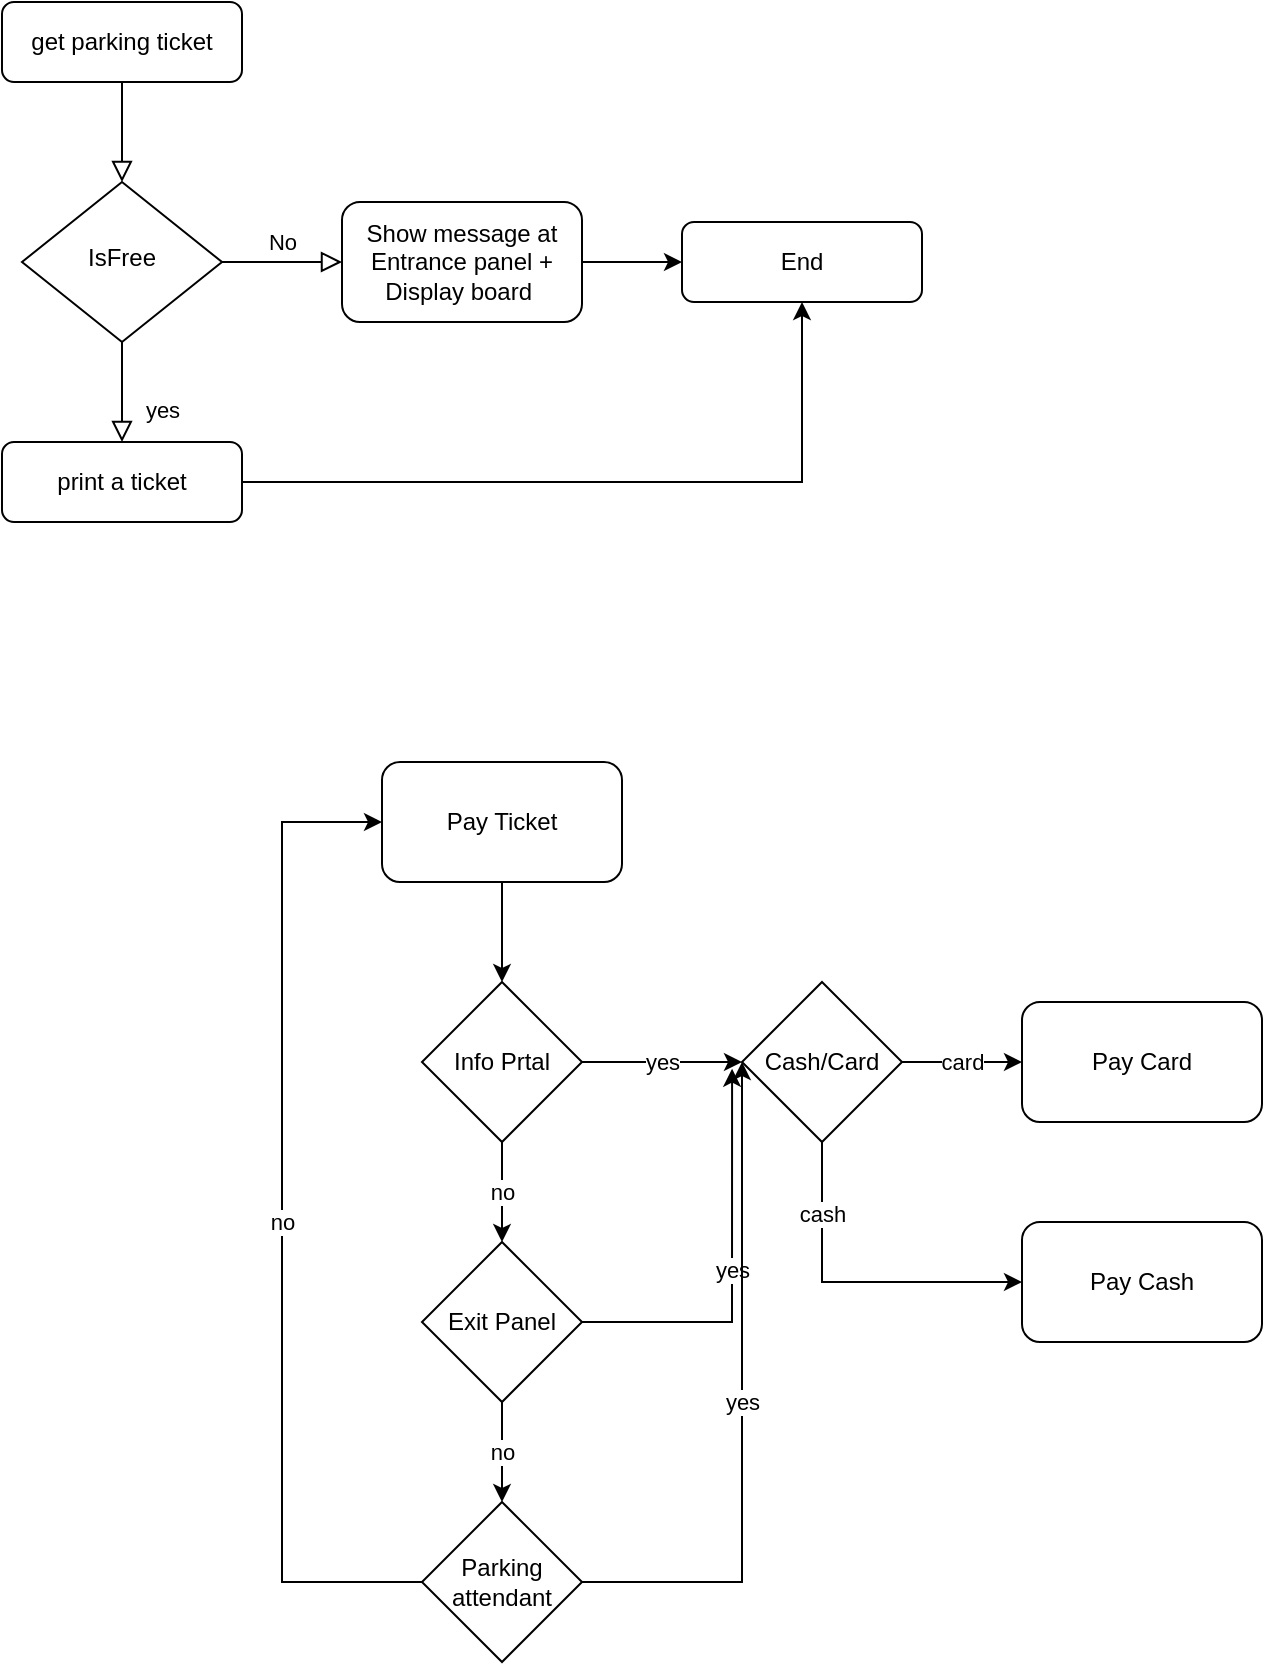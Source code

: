 <mxfile version="17.4.4" type="device"><diagram id="C5RBs43oDa-KdzZeNtuy" name="Page-1"><mxGraphModel dx="1185" dy="635" grid="1" gridSize="10" guides="1" tooltips="1" connect="1" arrows="1" fold="1" page="1" pageScale="1" pageWidth="827" pageHeight="1169" math="0" shadow="0"><root><mxCell id="WIyWlLk6GJQsqaUBKTNV-0"/><mxCell id="WIyWlLk6GJQsqaUBKTNV-1" parent="WIyWlLk6GJQsqaUBKTNV-0"/><mxCell id="WIyWlLk6GJQsqaUBKTNV-2" value="" style="rounded=0;html=1;jettySize=auto;orthogonalLoop=1;fontSize=11;endArrow=block;endFill=0;endSize=8;strokeWidth=1;shadow=0;labelBackgroundColor=none;edgeStyle=orthogonalEdgeStyle;" parent="WIyWlLk6GJQsqaUBKTNV-1" source="WIyWlLk6GJQsqaUBKTNV-3" target="WIyWlLk6GJQsqaUBKTNV-6" edge="1"><mxGeometry relative="1" as="geometry"/></mxCell><mxCell id="WIyWlLk6GJQsqaUBKTNV-3" value="get parking ticket" style="rounded=1;whiteSpace=wrap;html=1;fontSize=12;glass=0;strokeWidth=1;shadow=0;" parent="WIyWlLk6GJQsqaUBKTNV-1" vertex="1"><mxGeometry x="160" y="80" width="120" height="40" as="geometry"/></mxCell><mxCell id="WIyWlLk6GJQsqaUBKTNV-5" value="No" style="edgeStyle=orthogonalEdgeStyle;rounded=0;html=1;jettySize=auto;orthogonalLoop=1;fontSize=11;endArrow=block;endFill=0;endSize=8;strokeWidth=1;shadow=0;labelBackgroundColor=none;entryX=0;entryY=0.5;entryDx=0;entryDy=0;" parent="WIyWlLk6GJQsqaUBKTNV-1" source="WIyWlLk6GJQsqaUBKTNV-6" target="O7MUt_kZOFxZoF0AduH--1" edge="1"><mxGeometry y="10" relative="1" as="geometry"><mxPoint as="offset"/><mxPoint x="330" y="210" as="targetPoint"/></mxGeometry></mxCell><mxCell id="WIyWlLk6GJQsqaUBKTNV-6" value="IsFree" style="rhombus;whiteSpace=wrap;html=1;shadow=0;fontFamily=Helvetica;fontSize=12;align=center;strokeWidth=1;spacing=6;spacingTop=-4;" parent="WIyWlLk6GJQsqaUBKTNV-1" vertex="1"><mxGeometry x="170" y="170" width="100" height="80" as="geometry"/></mxCell><mxCell id="WIyWlLk6GJQsqaUBKTNV-7" value="End" style="rounded=1;whiteSpace=wrap;html=1;fontSize=12;glass=0;strokeWidth=1;shadow=0;" parent="WIyWlLk6GJQsqaUBKTNV-1" vertex="1"><mxGeometry x="500" y="190" width="120" height="40" as="geometry"/></mxCell><mxCell id="WIyWlLk6GJQsqaUBKTNV-8" value="yes" style="rounded=0;html=1;jettySize=auto;orthogonalLoop=1;fontSize=11;endArrow=block;endFill=0;endSize=8;strokeWidth=1;shadow=0;labelBackgroundColor=none;edgeStyle=orthogonalEdgeStyle;exitX=0.5;exitY=1;exitDx=0;exitDy=0;" parent="WIyWlLk6GJQsqaUBKTNV-1" source="WIyWlLk6GJQsqaUBKTNV-6" target="WIyWlLk6GJQsqaUBKTNV-11" edge="1"><mxGeometry x="0.333" y="20" relative="1" as="geometry"><mxPoint as="offset"/><mxPoint x="220" y="370" as="sourcePoint"/></mxGeometry></mxCell><mxCell id="O7MUt_kZOFxZoF0AduH--0" style="edgeStyle=orthogonalEdgeStyle;rounded=0;orthogonalLoop=1;jettySize=auto;html=1;entryX=0.5;entryY=1;entryDx=0;entryDy=0;" edge="1" parent="WIyWlLk6GJQsqaUBKTNV-1" source="WIyWlLk6GJQsqaUBKTNV-11" target="WIyWlLk6GJQsqaUBKTNV-7"><mxGeometry relative="1" as="geometry"/></mxCell><mxCell id="WIyWlLk6GJQsqaUBKTNV-11" value="print a ticket" style="rounded=1;whiteSpace=wrap;html=1;fontSize=12;glass=0;strokeWidth=1;shadow=0;" parent="WIyWlLk6GJQsqaUBKTNV-1" vertex="1"><mxGeometry x="160" y="300" width="120" height="40" as="geometry"/></mxCell><mxCell id="O7MUt_kZOFxZoF0AduH--2" style="edgeStyle=orthogonalEdgeStyle;rounded=0;orthogonalLoop=1;jettySize=auto;html=1;entryX=0;entryY=0.5;entryDx=0;entryDy=0;" edge="1" parent="WIyWlLk6GJQsqaUBKTNV-1" source="O7MUt_kZOFxZoF0AduH--1" target="WIyWlLk6GJQsqaUBKTNV-7"><mxGeometry relative="1" as="geometry"/></mxCell><mxCell id="O7MUt_kZOFxZoF0AduH--1" value="Show message at Entrance panel + Display board&amp;nbsp;" style="rounded=1;whiteSpace=wrap;html=1;" vertex="1" parent="WIyWlLk6GJQsqaUBKTNV-1"><mxGeometry x="330" y="180" width="120" height="60" as="geometry"/></mxCell><mxCell id="O7MUt_kZOFxZoF0AduH--5" style="edgeStyle=orthogonalEdgeStyle;rounded=0;orthogonalLoop=1;jettySize=auto;html=1;entryX=0.5;entryY=0;entryDx=0;entryDy=0;" edge="1" parent="WIyWlLk6GJQsqaUBKTNV-1" source="O7MUt_kZOFxZoF0AduH--3" target="O7MUt_kZOFxZoF0AduH--4"><mxGeometry relative="1" as="geometry"/></mxCell><mxCell id="O7MUt_kZOFxZoF0AduH--3" value="Pay Ticket" style="rounded=1;whiteSpace=wrap;html=1;" vertex="1" parent="WIyWlLk6GJQsqaUBKTNV-1"><mxGeometry x="350" y="460" width="120" height="60" as="geometry"/></mxCell><mxCell id="O7MUt_kZOFxZoF0AduH--7" value="yes" style="edgeStyle=orthogonalEdgeStyle;rounded=0;orthogonalLoop=1;jettySize=auto;html=1;entryX=0;entryY=0.5;entryDx=0;entryDy=0;" edge="1" parent="WIyWlLk6GJQsqaUBKTNV-1" source="O7MUt_kZOFxZoF0AduH--4" target="O7MUt_kZOFxZoF0AduH--15"><mxGeometry relative="1" as="geometry"><mxPoint x="490" y="610" as="targetPoint"/></mxGeometry></mxCell><mxCell id="O7MUt_kZOFxZoF0AduH--25" value="no" style="edgeStyle=orthogonalEdgeStyle;rounded=0;orthogonalLoop=1;jettySize=auto;html=1;" edge="1" parent="WIyWlLk6GJQsqaUBKTNV-1" source="O7MUt_kZOFxZoF0AduH--4" target="O7MUt_kZOFxZoF0AduH--6"><mxGeometry relative="1" as="geometry"/></mxCell><mxCell id="O7MUt_kZOFxZoF0AduH--4" value="Info Prtal" style="rhombus;whiteSpace=wrap;html=1;" vertex="1" parent="WIyWlLk6GJQsqaUBKTNV-1"><mxGeometry x="370" y="570" width="80" height="80" as="geometry"/></mxCell><mxCell id="O7MUt_kZOFxZoF0AduH--10" value="no" style="edgeStyle=orthogonalEdgeStyle;rounded=0;orthogonalLoop=1;jettySize=auto;html=1;entryX=0.5;entryY=0;entryDx=0;entryDy=0;" edge="1" parent="WIyWlLk6GJQsqaUBKTNV-1" source="O7MUt_kZOFxZoF0AduH--6" target="O7MUt_kZOFxZoF0AduH--9"><mxGeometry relative="1" as="geometry"/></mxCell><mxCell id="O7MUt_kZOFxZoF0AduH--23" value="yes" style="edgeStyle=orthogonalEdgeStyle;rounded=0;orthogonalLoop=1;jettySize=auto;html=1;entryX=-0.062;entryY=0.542;entryDx=0;entryDy=0;entryPerimeter=0;" edge="1" parent="WIyWlLk6GJQsqaUBKTNV-1" source="O7MUt_kZOFxZoF0AduH--6" target="O7MUt_kZOFxZoF0AduH--15"><mxGeometry relative="1" as="geometry"><mxPoint x="530" y="740" as="targetPoint"/></mxGeometry></mxCell><mxCell id="O7MUt_kZOFxZoF0AduH--6" value="Exit Panel" style="rhombus;whiteSpace=wrap;html=1;" vertex="1" parent="WIyWlLk6GJQsqaUBKTNV-1"><mxGeometry x="370" y="700" width="80" height="80" as="geometry"/></mxCell><mxCell id="O7MUt_kZOFxZoF0AduH--11" value="no" style="edgeStyle=orthogonalEdgeStyle;rounded=0;orthogonalLoop=1;jettySize=auto;html=1;entryX=0;entryY=0.5;entryDx=0;entryDy=0;" edge="1" parent="WIyWlLk6GJQsqaUBKTNV-1" source="O7MUt_kZOFxZoF0AduH--9" target="O7MUt_kZOFxZoF0AduH--3"><mxGeometry relative="1" as="geometry"><Array as="points"><mxPoint x="300" y="870"/><mxPoint x="300" y="490"/></Array></mxGeometry></mxCell><mxCell id="O7MUt_kZOFxZoF0AduH--24" value="yes" style="edgeStyle=orthogonalEdgeStyle;rounded=0;orthogonalLoop=1;jettySize=auto;html=1;entryX=0;entryY=0.5;entryDx=0;entryDy=0;" edge="1" parent="WIyWlLk6GJQsqaUBKTNV-1" source="O7MUt_kZOFxZoF0AduH--9" target="O7MUt_kZOFxZoF0AduH--15"><mxGeometry relative="1" as="geometry"><mxPoint x="530" y="870" as="targetPoint"/><Array as="points"><mxPoint x="530" y="870"/></Array><mxPoint as="offset"/></mxGeometry></mxCell><mxCell id="O7MUt_kZOFxZoF0AduH--9" value="Parking attendant" style="rhombus;whiteSpace=wrap;html=1;" vertex="1" parent="WIyWlLk6GJQsqaUBKTNV-1"><mxGeometry x="370" y="830" width="80" height="80" as="geometry"/></mxCell><mxCell id="O7MUt_kZOFxZoF0AduH--16" value="cash" style="edgeStyle=orthogonalEdgeStyle;rounded=0;orthogonalLoop=1;jettySize=auto;html=1;entryX=0;entryY=0.5;entryDx=0;entryDy=0;" edge="1" parent="WIyWlLk6GJQsqaUBKTNV-1" source="O7MUt_kZOFxZoF0AduH--15" target="O7MUt_kZOFxZoF0AduH--18"><mxGeometry x="-0.579" relative="1" as="geometry"><mxPoint x="540" y="700" as="targetPoint"/><Array as="points"><mxPoint x="570" y="720"/></Array><mxPoint as="offset"/></mxGeometry></mxCell><mxCell id="O7MUt_kZOFxZoF0AduH--17" value="card" style="edgeStyle=orthogonalEdgeStyle;rounded=0;orthogonalLoop=1;jettySize=auto;html=1;entryX=0;entryY=0.5;entryDx=0;entryDy=0;" edge="1" parent="WIyWlLk6GJQsqaUBKTNV-1" source="O7MUt_kZOFxZoF0AduH--15" target="O7MUt_kZOFxZoF0AduH--20"><mxGeometry relative="1" as="geometry"><mxPoint x="630" y="610" as="targetPoint"/></mxGeometry></mxCell><mxCell id="O7MUt_kZOFxZoF0AduH--15" value="Cash/Card" style="rhombus;whiteSpace=wrap;html=1;" vertex="1" parent="WIyWlLk6GJQsqaUBKTNV-1"><mxGeometry x="530" y="570" width="80" height="80" as="geometry"/></mxCell><mxCell id="O7MUt_kZOFxZoF0AduH--18" value="Pay Cash" style="rounded=1;whiteSpace=wrap;html=1;" vertex="1" parent="WIyWlLk6GJQsqaUBKTNV-1"><mxGeometry x="670" y="690" width="120" height="60" as="geometry"/></mxCell><mxCell id="O7MUt_kZOFxZoF0AduH--20" value="Pay Card" style="rounded=1;whiteSpace=wrap;html=1;" vertex="1" parent="WIyWlLk6GJQsqaUBKTNV-1"><mxGeometry x="670" y="580" width="120" height="60" as="geometry"/></mxCell></root></mxGraphModel></diagram></mxfile>